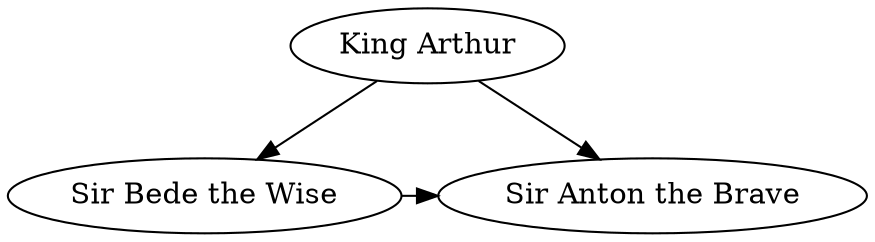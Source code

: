 // The Round Table
digraph {
	A [label="King Arthur"]
	B [label="Sir Bede the Wise"]
	L [label="Sir Anton the Brave"]
	A -> B
	A -> L
	B -> L [constraint=false]
}
